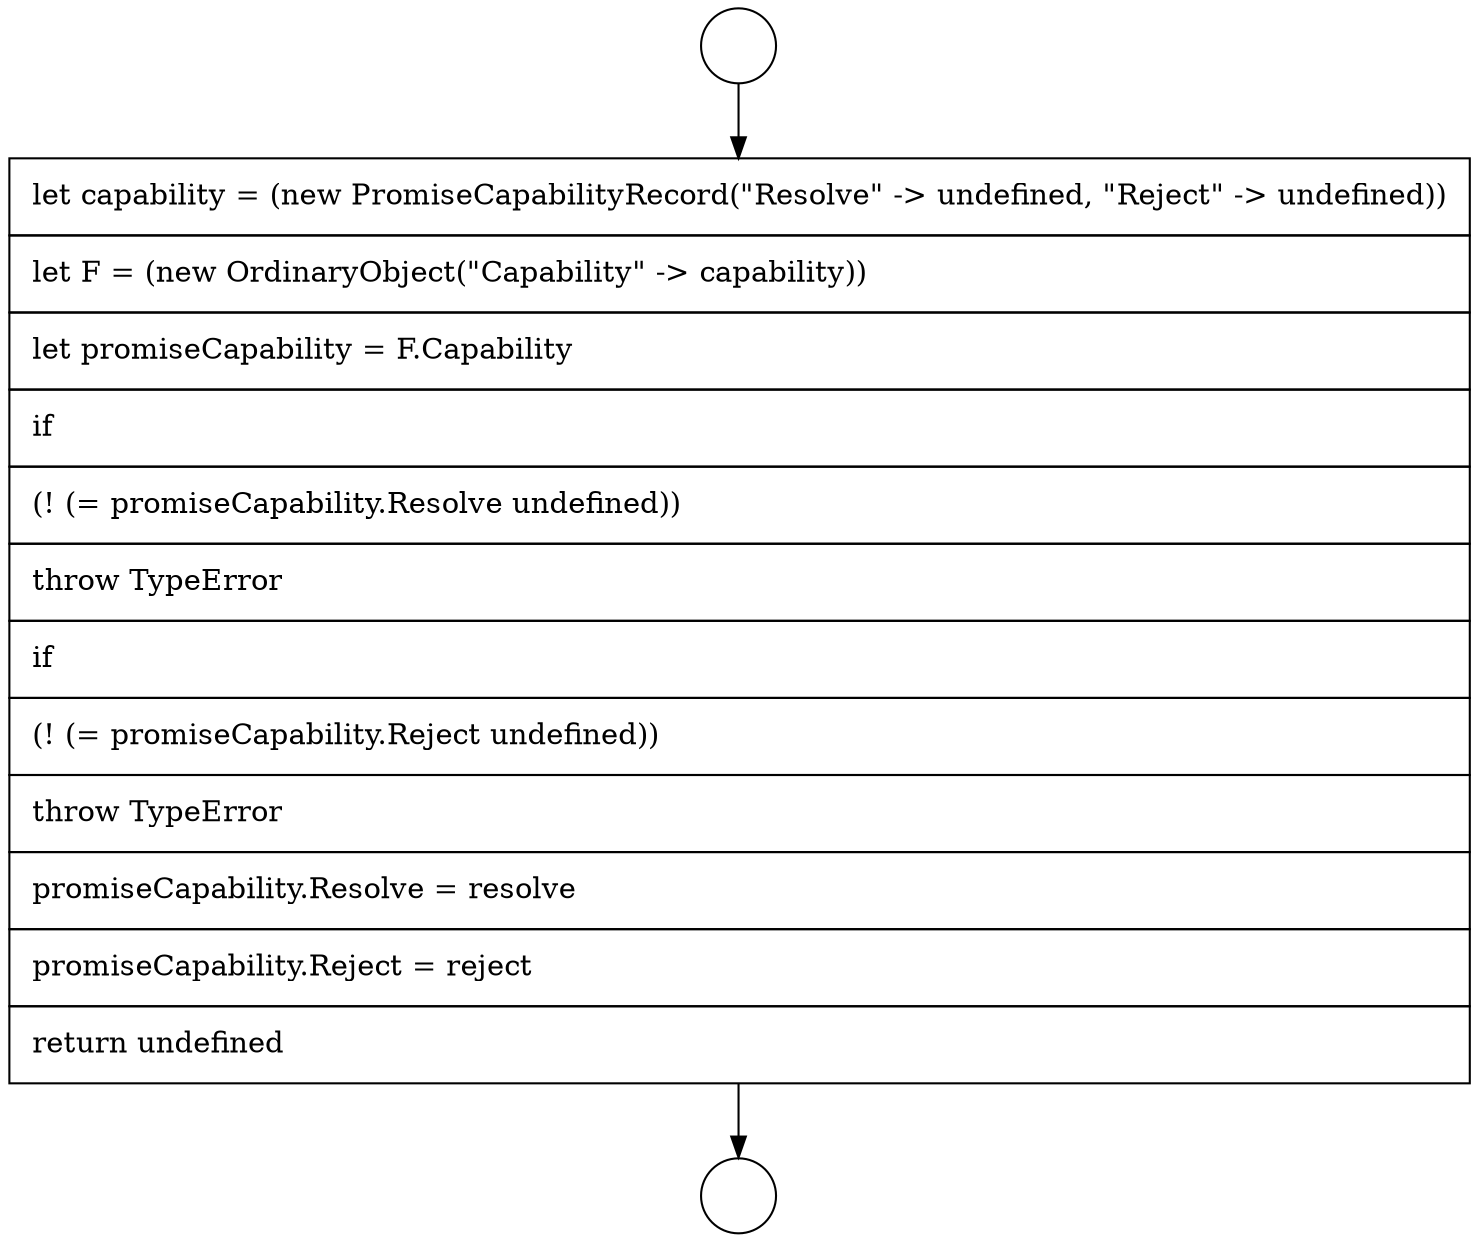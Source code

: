 digraph {
  node0 [shape=circle label=" " color="black" fillcolor="white" style=filled]
  node2 [shape=none, margin=0, label=<<font color="black">
    <table border="0" cellborder="1" cellspacing="0" cellpadding="10">
      <tr><td align="left">let capability = (new PromiseCapabilityRecord(&quot;Resolve&quot; -&gt; undefined, &quot;Reject&quot; -&gt; undefined))</td></tr>
      <tr><td align="left">let F = (new OrdinaryObject(&quot;Capability&quot; -&gt; capability))</td></tr>
      <tr><td align="left">let promiseCapability = F.Capability</td></tr>
      <tr><td align="left">if</td></tr>
      <tr><td align="left">(! (= promiseCapability.Resolve undefined))</td></tr>
      <tr><td align="left">throw TypeError</td></tr>
      <tr><td align="left">if</td></tr>
      <tr><td align="left">(! (= promiseCapability.Reject undefined))</td></tr>
      <tr><td align="left">throw TypeError</td></tr>
      <tr><td align="left">promiseCapability.Resolve = resolve</td></tr>
      <tr><td align="left">promiseCapability.Reject = reject</td></tr>
      <tr><td align="left">return undefined</td></tr>
    </table>
  </font>> color="black" fillcolor="white" style=filled]
  node1 [shape=circle label=" " color="black" fillcolor="white" style=filled]
  node0 -> node2 [ color="black"]
  node2 -> node1 [ color="black"]
}
